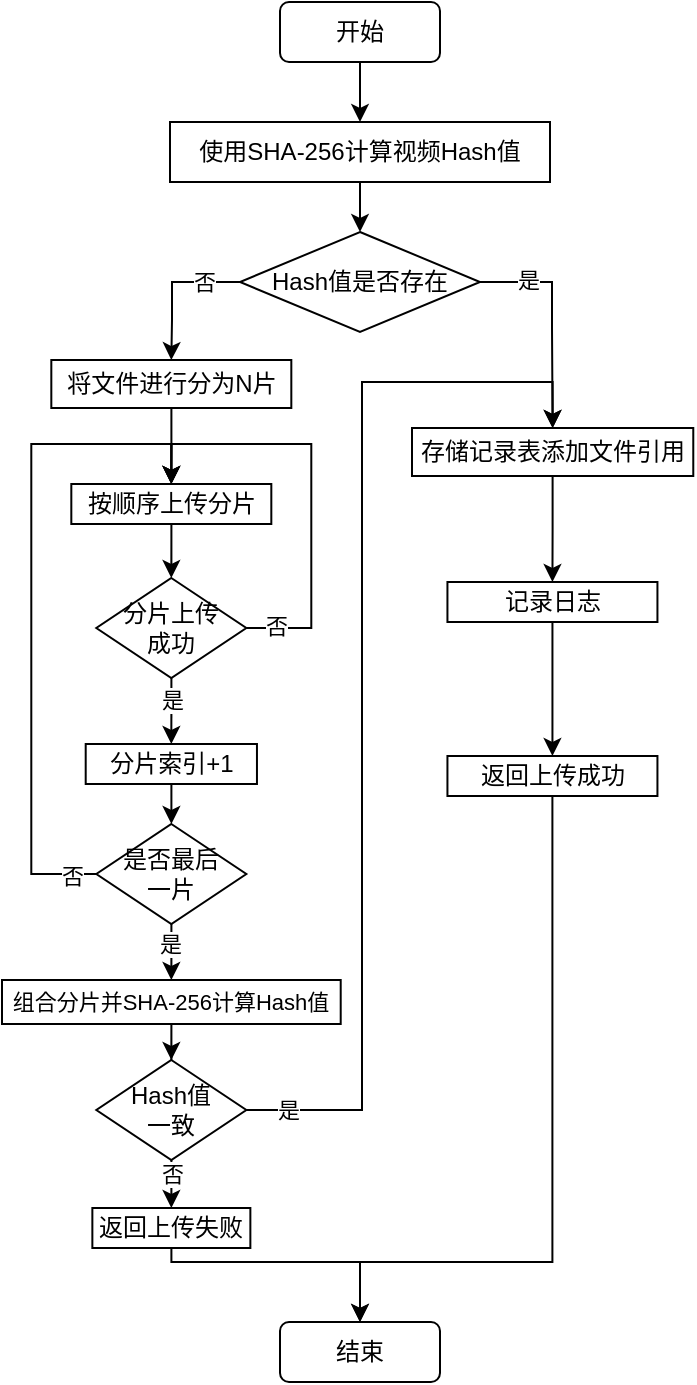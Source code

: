 <mxfile version="26.0.14">
  <diagram name="第 1 页" id="hvfTpmLWFQ4rX_9oERoe">
    <mxGraphModel dx="530" dy="350" grid="1" gridSize="10" guides="1" tooltips="1" connect="1" arrows="1" fold="1" page="1" pageScale="1" pageWidth="827" pageHeight="1169" math="0" shadow="0">
      <root>
        <mxCell id="0" />
        <mxCell id="1" parent="0" />
        <mxCell id="FwiGgOwcliV5bMdkkI5m-4" style="edgeStyle=orthogonalEdgeStyle;rounded=0;orthogonalLoop=1;jettySize=auto;html=1;entryX=0.5;entryY=0;entryDx=0;entryDy=0;" edge="1" parent="1" source="FwiGgOwcliV5bMdkkI5m-1" target="FwiGgOwcliV5bMdkkI5m-2">
          <mxGeometry relative="1" as="geometry" />
        </mxCell>
        <mxCell id="FwiGgOwcliV5bMdkkI5m-1" value="开始" style="rounded=1;whiteSpace=wrap;html=1;" vertex="1" parent="1">
          <mxGeometry x="359" y="90" width="80" height="30" as="geometry" />
        </mxCell>
        <mxCell id="FwiGgOwcliV5bMdkkI5m-5" style="edgeStyle=orthogonalEdgeStyle;rounded=0;orthogonalLoop=1;jettySize=auto;html=1;entryX=0.5;entryY=0;entryDx=0;entryDy=0;" edge="1" parent="1" source="FwiGgOwcliV5bMdkkI5m-2" target="FwiGgOwcliV5bMdkkI5m-3">
          <mxGeometry relative="1" as="geometry" />
        </mxCell>
        <mxCell id="FwiGgOwcliV5bMdkkI5m-2" value="使用SHA-256计算视频Hash值" style="rounded=0;whiteSpace=wrap;html=1;" vertex="1" parent="1">
          <mxGeometry x="304" y="150" width="190" height="30" as="geometry" />
        </mxCell>
        <mxCell id="FwiGgOwcliV5bMdkkI5m-61" style="edgeStyle=orthogonalEdgeStyle;rounded=0;orthogonalLoop=1;jettySize=auto;html=1;entryX=0.5;entryY=0;entryDx=0;entryDy=0;" edge="1" parent="1" source="FwiGgOwcliV5bMdkkI5m-3" target="FwiGgOwcliV5bMdkkI5m-7">
          <mxGeometry relative="1" as="geometry">
            <Array as="points">
              <mxPoint x="495" y="230" />
              <mxPoint x="495" y="253" />
            </Array>
          </mxGeometry>
        </mxCell>
        <mxCell id="FwiGgOwcliV5bMdkkI5m-72" value="是" style="edgeLabel;html=1;align=center;verticalAlign=middle;resizable=0;points=[];" vertex="1" connectable="0" parent="FwiGgOwcliV5bMdkkI5m-61">
          <mxGeometry x="-0.569" y="1" relative="1" as="geometry">
            <mxPoint as="offset" />
          </mxGeometry>
        </mxCell>
        <mxCell id="FwiGgOwcliV5bMdkkI5m-62" style="edgeStyle=orthogonalEdgeStyle;rounded=0;orthogonalLoop=1;jettySize=auto;html=1;entryX=0.5;entryY=0;entryDx=0;entryDy=0;" edge="1" parent="1" source="FwiGgOwcliV5bMdkkI5m-3" target="FwiGgOwcliV5bMdkkI5m-11">
          <mxGeometry relative="1" as="geometry">
            <Array as="points">
              <mxPoint x="305" y="230" />
              <mxPoint x="305" y="249" />
            </Array>
          </mxGeometry>
        </mxCell>
        <mxCell id="FwiGgOwcliV5bMdkkI5m-71" value="否" style="edgeLabel;html=1;align=center;verticalAlign=middle;resizable=0;points=[];" vertex="1" connectable="0" parent="FwiGgOwcliV5bMdkkI5m-62">
          <mxGeometry x="-0.494" relative="1" as="geometry">
            <mxPoint as="offset" />
          </mxGeometry>
        </mxCell>
        <mxCell id="FwiGgOwcliV5bMdkkI5m-3" value="Hash值是否存在" style="rhombus;whiteSpace=wrap;html=1;" vertex="1" parent="1">
          <mxGeometry x="339" y="205" width="120" height="50" as="geometry" />
        </mxCell>
        <mxCell id="FwiGgOwcliV5bMdkkI5m-10" style="edgeStyle=orthogonalEdgeStyle;rounded=0;orthogonalLoop=1;jettySize=auto;html=1;entryX=0.5;entryY=0;entryDx=0;entryDy=0;" edge="1" parent="1" source="FwiGgOwcliV5bMdkkI5m-7" target="FwiGgOwcliV5bMdkkI5m-8">
          <mxGeometry relative="1" as="geometry" />
        </mxCell>
        <mxCell id="FwiGgOwcliV5bMdkkI5m-7" value="存储记录表&lt;span style=&quot;background-color: transparent; color: light-dark(rgb(0, 0, 0), rgb(255, 255, 255));&quot;&gt;添加文件引用&lt;/span&gt;" style="rounded=0;whiteSpace=wrap;html=1;" vertex="1" parent="1">
          <mxGeometry x="425" y="303" width="140.64" height="24" as="geometry" />
        </mxCell>
        <mxCell id="FwiGgOwcliV5bMdkkI5m-50" style="edgeStyle=orthogonalEdgeStyle;rounded=0;orthogonalLoop=1;jettySize=auto;html=1;entryX=0.5;entryY=0;entryDx=0;entryDy=0;" edge="1" parent="1" source="FwiGgOwcliV5bMdkkI5m-8" target="FwiGgOwcliV5bMdkkI5m-46">
          <mxGeometry relative="1" as="geometry" />
        </mxCell>
        <mxCell id="FwiGgOwcliV5bMdkkI5m-8" value="记录日志" style="rounded=0;whiteSpace=wrap;html=1;" vertex="1" parent="1">
          <mxGeometry x="442.72" y="380" width="105" height="20" as="geometry" />
        </mxCell>
        <mxCell id="FwiGgOwcliV5bMdkkI5m-39" value="结束" style="rounded=1;whiteSpace=wrap;html=1;" vertex="1" parent="1">
          <mxGeometry x="359" y="750" width="80" height="30" as="geometry" />
        </mxCell>
        <mxCell id="FwiGgOwcliV5bMdkkI5m-68" style="edgeStyle=orthogonalEdgeStyle;rounded=0;orthogonalLoop=1;jettySize=auto;html=1;entryX=0.5;entryY=0;entryDx=0;entryDy=0;" edge="1" parent="1" source="FwiGgOwcliV5bMdkkI5m-46" target="FwiGgOwcliV5bMdkkI5m-39">
          <mxGeometry relative="1" as="geometry">
            <Array as="points">
              <mxPoint x="495" y="720" />
              <mxPoint x="399" y="720" />
            </Array>
          </mxGeometry>
        </mxCell>
        <mxCell id="FwiGgOwcliV5bMdkkI5m-46" value="返回上传成功" style="rounded=0;whiteSpace=wrap;html=1;" vertex="1" parent="1">
          <mxGeometry x="442.72" y="467" width="105" height="20" as="geometry" />
        </mxCell>
        <mxCell id="FwiGgOwcliV5bMdkkI5m-55" value="" style="group" vertex="1" connectable="0" parent="1">
          <mxGeometry x="220.0" y="269" width="169.35" height="400" as="geometry" />
        </mxCell>
        <mxCell id="FwiGgOwcliV5bMdkkI5m-14" style="edgeStyle=orthogonalEdgeStyle;rounded=0;orthogonalLoop=1;jettySize=auto;html=1;entryX=0.5;entryY=0;entryDx=0;entryDy=0;" edge="1" parent="FwiGgOwcliV5bMdkkI5m-55" source="FwiGgOwcliV5bMdkkI5m-11" target="FwiGgOwcliV5bMdkkI5m-13">
          <mxGeometry relative="1" as="geometry" />
        </mxCell>
        <mxCell id="FwiGgOwcliV5bMdkkI5m-11" value="将文件进行分为N片" style="rounded=0;whiteSpace=wrap;html=1;" vertex="1" parent="FwiGgOwcliV5bMdkkI5m-55">
          <mxGeometry x="24.66" width="120" height="24" as="geometry" />
        </mxCell>
        <mxCell id="FwiGgOwcliV5bMdkkI5m-16" style="edgeStyle=orthogonalEdgeStyle;rounded=0;orthogonalLoop=1;jettySize=auto;html=1;entryX=0.5;entryY=0;entryDx=0;entryDy=0;" edge="1" parent="FwiGgOwcliV5bMdkkI5m-55" source="FwiGgOwcliV5bMdkkI5m-13" target="FwiGgOwcliV5bMdkkI5m-15">
          <mxGeometry relative="1" as="geometry" />
        </mxCell>
        <mxCell id="FwiGgOwcliV5bMdkkI5m-13" value="按顺序上传分片" style="rounded=0;whiteSpace=wrap;html=1;" vertex="1" parent="FwiGgOwcliV5bMdkkI5m-55">
          <mxGeometry x="34.66" y="62" width="100" height="20" as="geometry" />
        </mxCell>
        <mxCell id="FwiGgOwcliV5bMdkkI5m-25" style="edgeStyle=orthogonalEdgeStyle;rounded=0;orthogonalLoop=1;jettySize=auto;html=1;entryX=0.5;entryY=0;entryDx=0;entryDy=0;" edge="1" parent="FwiGgOwcliV5bMdkkI5m-55" source="FwiGgOwcliV5bMdkkI5m-15" target="FwiGgOwcliV5bMdkkI5m-24">
          <mxGeometry relative="1" as="geometry" />
        </mxCell>
        <mxCell id="FwiGgOwcliV5bMdkkI5m-29" value="是" style="edgeLabel;html=1;align=center;verticalAlign=middle;resizable=0;points=[];" vertex="1" connectable="0" parent="FwiGgOwcliV5bMdkkI5m-25">
          <mxGeometry x="0.188" relative="1" as="geometry">
            <mxPoint y="-3" as="offset" />
          </mxGeometry>
        </mxCell>
        <mxCell id="FwiGgOwcliV5bMdkkI5m-27" style="edgeStyle=orthogonalEdgeStyle;rounded=0;orthogonalLoop=1;jettySize=auto;html=1;entryX=0.5;entryY=0;entryDx=0;entryDy=0;" edge="1" parent="FwiGgOwcliV5bMdkkI5m-55" source="FwiGgOwcliV5bMdkkI5m-15" target="FwiGgOwcliV5bMdkkI5m-13">
          <mxGeometry relative="1" as="geometry">
            <Array as="points">
              <mxPoint x="154.66" y="134" />
              <mxPoint x="154.66" y="42" />
              <mxPoint x="84.66" y="42" />
            </Array>
          </mxGeometry>
        </mxCell>
        <mxCell id="FwiGgOwcliV5bMdkkI5m-28" value="否" style="edgeLabel;html=1;align=center;verticalAlign=middle;resizable=0;points=[];" vertex="1" connectable="0" parent="FwiGgOwcliV5bMdkkI5m-27">
          <mxGeometry x="-0.864" y="1" relative="1" as="geometry">
            <mxPoint as="offset" />
          </mxGeometry>
        </mxCell>
        <mxCell id="FwiGgOwcliV5bMdkkI5m-15" value="分片上传&lt;div&gt;成功&lt;/div&gt;" style="rhombus;whiteSpace=wrap;html=1;" vertex="1" parent="FwiGgOwcliV5bMdkkI5m-55">
          <mxGeometry x="47.16" y="109" width="75" height="50" as="geometry" />
        </mxCell>
        <mxCell id="FwiGgOwcliV5bMdkkI5m-30" style="edgeStyle=orthogonalEdgeStyle;rounded=0;orthogonalLoop=1;jettySize=auto;html=1;entryX=0.5;entryY=0;entryDx=0;entryDy=0;" edge="1" parent="FwiGgOwcliV5bMdkkI5m-55" source="FwiGgOwcliV5bMdkkI5m-21" target="FwiGgOwcliV5bMdkkI5m-13">
          <mxGeometry relative="1" as="geometry">
            <Array as="points">
              <mxPoint x="14.66" y="257" />
              <mxPoint x="14.66" y="42" />
              <mxPoint x="84.66" y="42" />
            </Array>
          </mxGeometry>
        </mxCell>
        <mxCell id="FwiGgOwcliV5bMdkkI5m-31" value="否" style="edgeLabel;html=1;align=center;verticalAlign=middle;resizable=0;points=[];" vertex="1" connectable="0" parent="FwiGgOwcliV5bMdkkI5m-30">
          <mxGeometry x="-0.93" y="1" relative="1" as="geometry">
            <mxPoint as="offset" />
          </mxGeometry>
        </mxCell>
        <mxCell id="FwiGgOwcliV5bMdkkI5m-35" style="edgeStyle=orthogonalEdgeStyle;rounded=0;orthogonalLoop=1;jettySize=auto;html=1;entryX=0.5;entryY=0;entryDx=0;entryDy=0;" edge="1" parent="FwiGgOwcliV5bMdkkI5m-55" source="FwiGgOwcliV5bMdkkI5m-21" target="FwiGgOwcliV5bMdkkI5m-33">
          <mxGeometry relative="1" as="geometry" />
        </mxCell>
        <mxCell id="FwiGgOwcliV5bMdkkI5m-73" value="是" style="edgeLabel;html=1;align=center;verticalAlign=middle;resizable=0;points=[];" vertex="1" connectable="0" parent="FwiGgOwcliV5bMdkkI5m-35">
          <mxGeometry x="0.295" y="-1" relative="1" as="geometry">
            <mxPoint as="offset" />
          </mxGeometry>
        </mxCell>
        <mxCell id="FwiGgOwcliV5bMdkkI5m-21" value="是否最后&lt;div&gt;一片&lt;/div&gt;" style="rhombus;whiteSpace=wrap;html=1;" vertex="1" parent="FwiGgOwcliV5bMdkkI5m-55">
          <mxGeometry x="47.17" y="232" width="75" height="50" as="geometry" />
        </mxCell>
        <mxCell id="FwiGgOwcliV5bMdkkI5m-26" style="edgeStyle=orthogonalEdgeStyle;rounded=0;orthogonalLoop=1;jettySize=auto;html=1;entryX=0.5;entryY=0;entryDx=0;entryDy=0;" edge="1" parent="FwiGgOwcliV5bMdkkI5m-55" source="FwiGgOwcliV5bMdkkI5m-24" target="FwiGgOwcliV5bMdkkI5m-21">
          <mxGeometry relative="1" as="geometry" />
        </mxCell>
        <mxCell id="FwiGgOwcliV5bMdkkI5m-24" value="分片索引+1" style="rounded=0;whiteSpace=wrap;html=1;" vertex="1" parent="FwiGgOwcliV5bMdkkI5m-55">
          <mxGeometry x="41.85" y="192" width="85.63" height="20" as="geometry" />
        </mxCell>
        <mxCell id="FwiGgOwcliV5bMdkkI5m-52" style="edgeStyle=orthogonalEdgeStyle;rounded=0;orthogonalLoop=1;jettySize=auto;html=1;entryX=0.5;entryY=0;entryDx=0;entryDy=0;" edge="1" parent="FwiGgOwcliV5bMdkkI5m-55" source="FwiGgOwcliV5bMdkkI5m-33" target="FwiGgOwcliV5bMdkkI5m-34">
          <mxGeometry relative="1" as="geometry" />
        </mxCell>
        <mxCell id="FwiGgOwcliV5bMdkkI5m-33" value="组合分片并SHA-256计算Hash值" style="rounded=0;whiteSpace=wrap;html=1;fontSize=11;" vertex="1" parent="FwiGgOwcliV5bMdkkI5m-55">
          <mxGeometry y="310" width="169.35" height="22" as="geometry" />
        </mxCell>
        <mxCell id="FwiGgOwcliV5bMdkkI5m-34" value="Hash值&lt;div&gt;一致&lt;/div&gt;" style="rhombus;whiteSpace=wrap;html=1;" vertex="1" parent="FwiGgOwcliV5bMdkkI5m-55">
          <mxGeometry x="47.17" y="350" width="75" height="50" as="geometry" />
        </mxCell>
        <mxCell id="FwiGgOwcliV5bMdkkI5m-65" style="edgeStyle=orthogonalEdgeStyle;rounded=0;orthogonalLoop=1;jettySize=auto;html=1;entryX=0.5;entryY=0;entryDx=0;entryDy=0;" edge="1" parent="1" source="FwiGgOwcliV5bMdkkI5m-63" target="FwiGgOwcliV5bMdkkI5m-39">
          <mxGeometry relative="1" as="geometry">
            <Array as="points">
              <mxPoint x="305" y="720" />
              <mxPoint x="399" y="720" />
            </Array>
          </mxGeometry>
        </mxCell>
        <mxCell id="FwiGgOwcliV5bMdkkI5m-63" value="返回上传失败" style="rounded=0;whiteSpace=wrap;html=1;" vertex="1" parent="1">
          <mxGeometry x="265.18" y="693" width="79" height="20" as="geometry" />
        </mxCell>
        <mxCell id="FwiGgOwcliV5bMdkkI5m-64" style="edgeStyle=orthogonalEdgeStyle;rounded=0;orthogonalLoop=1;jettySize=auto;html=1;entryX=0.5;entryY=0;entryDx=0;entryDy=0;" edge="1" parent="1" source="FwiGgOwcliV5bMdkkI5m-34" target="FwiGgOwcliV5bMdkkI5m-63">
          <mxGeometry relative="1" as="geometry" />
        </mxCell>
        <mxCell id="FwiGgOwcliV5bMdkkI5m-69" value="否" style="edgeLabel;html=1;align=center;verticalAlign=middle;resizable=0;points=[];" vertex="1" connectable="0" parent="FwiGgOwcliV5bMdkkI5m-64">
          <mxGeometry x="0.539" relative="1" as="geometry">
            <mxPoint y="-4" as="offset" />
          </mxGeometry>
        </mxCell>
        <mxCell id="FwiGgOwcliV5bMdkkI5m-66" style="edgeStyle=orthogonalEdgeStyle;rounded=0;orthogonalLoop=1;jettySize=auto;html=1;entryX=0.5;entryY=0;entryDx=0;entryDy=0;" edge="1" parent="1" source="FwiGgOwcliV5bMdkkI5m-34" target="FwiGgOwcliV5bMdkkI5m-7">
          <mxGeometry relative="1" as="geometry">
            <Array as="points">
              <mxPoint x="400" y="644" />
              <mxPoint x="400" y="280" />
              <mxPoint x="495" y="280" />
            </Array>
          </mxGeometry>
        </mxCell>
        <mxCell id="FwiGgOwcliV5bMdkkI5m-67" value="是" style="edgeLabel;html=1;align=center;verticalAlign=middle;resizable=0;points=[];" vertex="1" connectable="0" parent="FwiGgOwcliV5bMdkkI5m-66">
          <mxGeometry x="-0.924" relative="1" as="geometry">
            <mxPoint as="offset" />
          </mxGeometry>
        </mxCell>
      </root>
    </mxGraphModel>
  </diagram>
</mxfile>

